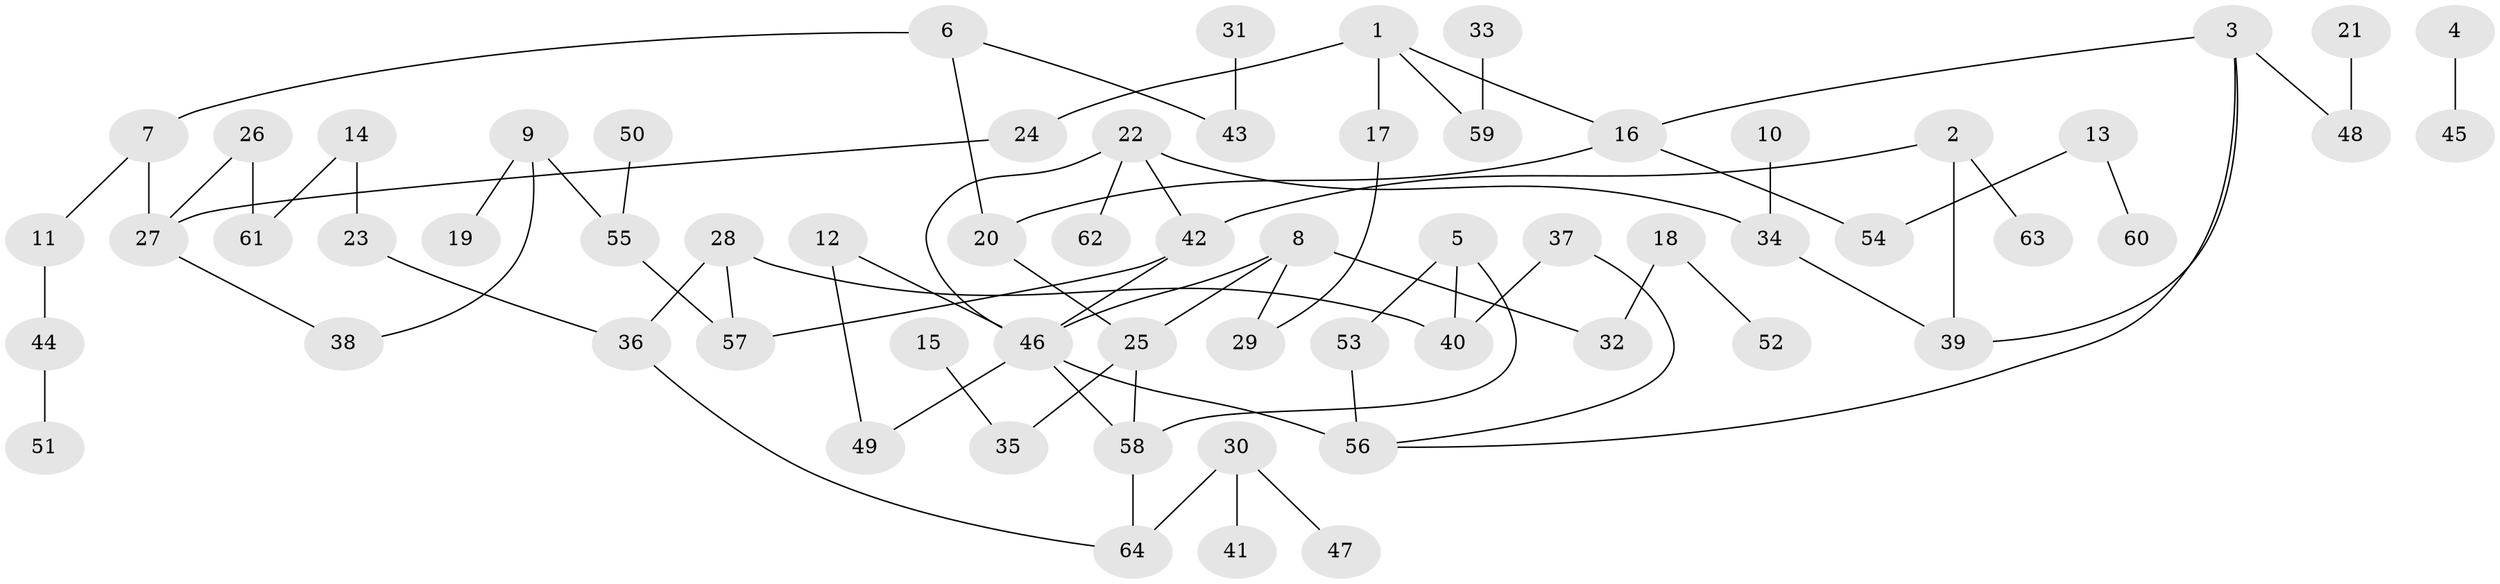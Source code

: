 // Generated by graph-tools (version 1.1) at 2025/40/03/09/25 04:40:07]
// undirected, 64 vertices, 76 edges
graph export_dot {
graph [start="1"]
  node [color=gray90,style=filled];
  1;
  2;
  3;
  4;
  5;
  6;
  7;
  8;
  9;
  10;
  11;
  12;
  13;
  14;
  15;
  16;
  17;
  18;
  19;
  20;
  21;
  22;
  23;
  24;
  25;
  26;
  27;
  28;
  29;
  30;
  31;
  32;
  33;
  34;
  35;
  36;
  37;
  38;
  39;
  40;
  41;
  42;
  43;
  44;
  45;
  46;
  47;
  48;
  49;
  50;
  51;
  52;
  53;
  54;
  55;
  56;
  57;
  58;
  59;
  60;
  61;
  62;
  63;
  64;
  1 -- 16;
  1 -- 17;
  1 -- 24;
  1 -- 59;
  2 -- 39;
  2 -- 42;
  2 -- 63;
  3 -- 16;
  3 -- 39;
  3 -- 48;
  3 -- 56;
  4 -- 45;
  5 -- 40;
  5 -- 53;
  5 -- 58;
  6 -- 7;
  6 -- 20;
  6 -- 43;
  7 -- 11;
  7 -- 27;
  8 -- 25;
  8 -- 29;
  8 -- 32;
  8 -- 46;
  9 -- 19;
  9 -- 38;
  9 -- 55;
  10 -- 34;
  11 -- 44;
  12 -- 46;
  12 -- 49;
  13 -- 54;
  13 -- 60;
  14 -- 23;
  14 -- 61;
  15 -- 35;
  16 -- 20;
  16 -- 54;
  17 -- 29;
  18 -- 32;
  18 -- 52;
  20 -- 25;
  21 -- 48;
  22 -- 34;
  22 -- 42;
  22 -- 46;
  22 -- 62;
  23 -- 36;
  24 -- 27;
  25 -- 35;
  25 -- 58;
  26 -- 27;
  26 -- 61;
  27 -- 38;
  28 -- 36;
  28 -- 40;
  28 -- 57;
  30 -- 41;
  30 -- 47;
  30 -- 64;
  31 -- 43;
  33 -- 59;
  34 -- 39;
  36 -- 64;
  37 -- 40;
  37 -- 56;
  42 -- 46;
  42 -- 57;
  44 -- 51;
  46 -- 49;
  46 -- 56;
  46 -- 58;
  50 -- 55;
  53 -- 56;
  55 -- 57;
  58 -- 64;
}
